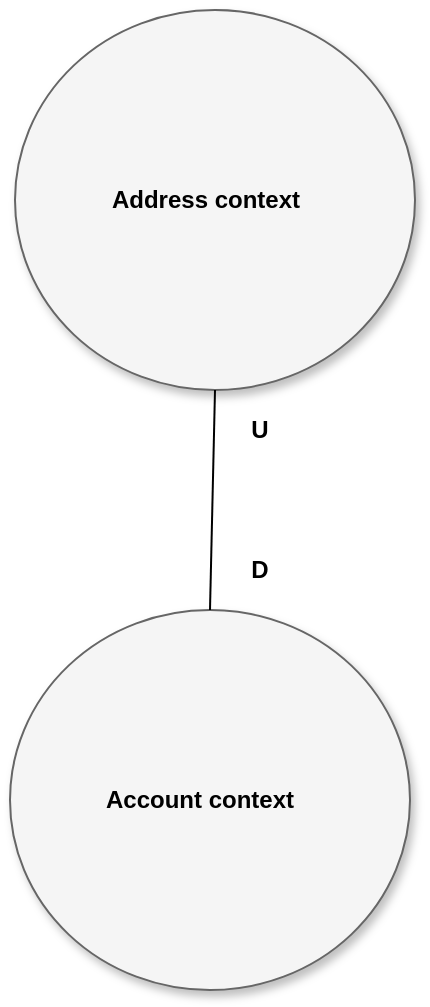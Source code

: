 <mxfile version="13.2.6" type="google"><diagram name="Page-1" id="42789a77-a242-8287-6e28-9cd8cfd52e62"><mxGraphModel dx="1066" dy="695" grid="1" gridSize="10" guides="1" tooltips="1" connect="1" arrows="1" fold="1" page="1" pageScale="1" pageWidth="1100" pageHeight="850" background="#ffffff" math="0" shadow="0"><root><mxCell id="0"/><mxCell id="1" parent="0"/><mxCell id="1ea317790d2ca983-12" style="edgeStyle=none;rounded=1;html=1;labelBackgroundColor=none;startArrow=none;startFill=0;startSize=5;endArrow=classicThin;endFill=1;endSize=5;jettySize=auto;orthogonalLoop=1;strokeColor=#B3B3B3;strokeWidth=1;fontFamily=Verdana;fontSize=12" parent="1" edge="1"><mxGeometry relative="1" as="geometry"><mxPoint x="725" y="360" as="targetPoint"/></mxGeometry></mxCell><mxCell id="1ea317790d2ca983-14" value="relation" style="edgeStyle=none;rounded=1;html=1;labelBackgroundColor=none;startArrow=none;startFill=0;startSize=5;endArrow=classicThin;endFill=1;endSize=5;jettySize=auto;orthogonalLoop=1;strokeColor=#B3B3B3;strokeWidth=1;fontFamily=Verdana;fontSize=12" parent="1" edge="1"><mxGeometry relative="1" as="geometry"><mxPoint x="936.07" y="371.363" as="targetPoint"/></mxGeometry></mxCell><mxCell id="jU31HUXeEe9FhGjCIkHq-21" value="&lt;h4&gt;&lt;br&gt;&lt;/h4&gt;" style="ellipse;whiteSpace=wrap;html=1;rounded=0;shadow=1;comic=0;labelBackgroundColor=none;strokeWidth=1;fontFamily=Verdana;fontSize=12;align=center;fillColor=#f5f5f5;strokeColor=#666666;fontColor=#333333;" parent="1" vertex="1"><mxGeometry x="457.5" y="190" width="200" height="190" as="geometry"/></mxCell><mxCell id="jU31HUXeEe9FhGjCIkHq-22" value="&lt;h4&gt;Address context&lt;/h4&gt;" style="text;html=1;strokeColor=none;fillColor=none;align=center;verticalAlign=middle;whiteSpace=wrap;rounded=0;" parent="1" vertex="1"><mxGeometry x="452.5" y="260" width="200" height="50" as="geometry"/></mxCell><mxCell id="ORRrpk7xOQItsf61wvhD-2" value="&lt;h4&gt;&lt;br&gt;&lt;/h4&gt;" style="ellipse;whiteSpace=wrap;html=1;rounded=0;shadow=1;comic=0;labelBackgroundColor=none;strokeWidth=1;fontFamily=Verdana;fontSize=12;align=center;fillColor=#f5f5f5;strokeColor=#666666;fontColor=#333333;" vertex="1" parent="1"><mxGeometry x="455" y="490" width="200" height="190" as="geometry"/></mxCell><mxCell id="ORRrpk7xOQItsf61wvhD-3" value="&lt;h4&gt;Account context&lt;/h4&gt;" style="text;html=1;strokeColor=none;fillColor=none;align=center;verticalAlign=middle;whiteSpace=wrap;rounded=0;" vertex="1" parent="1"><mxGeometry x="450" y="560" width="200" height="50" as="geometry"/></mxCell><mxCell id="ORRrpk7xOQItsf61wvhD-4" value="" style="endArrow=none;html=1;entryX=0.5;entryY=1;entryDx=0;entryDy=0;exitX=0.5;exitY=0;exitDx=0;exitDy=0;" edge="1" parent="1" source="ORRrpk7xOQItsf61wvhD-2" target="jU31HUXeEe9FhGjCIkHq-21"><mxGeometry width="50" height="50" relative="1" as="geometry"><mxPoint x="490" y="490" as="sourcePoint"/><mxPoint x="540" y="440" as="targetPoint"/></mxGeometry></mxCell><mxCell id="ORRrpk7xOQItsf61wvhD-5" value="D" style="text;html=1;strokeColor=none;fillColor=none;align=center;verticalAlign=middle;whiteSpace=wrap;rounded=0;fontStyle=1" vertex="1" parent="1"><mxGeometry x="560" y="460" width="40" height="20" as="geometry"/></mxCell><mxCell id="ORRrpk7xOQItsf61wvhD-6" value="U" style="text;html=1;strokeColor=none;fillColor=none;align=center;verticalAlign=middle;whiteSpace=wrap;rounded=0;fontStyle=1" vertex="1" parent="1"><mxGeometry x="560" y="390" width="40" height="20" as="geometry"/></mxCell></root></mxGraphModel></diagram></mxfile>